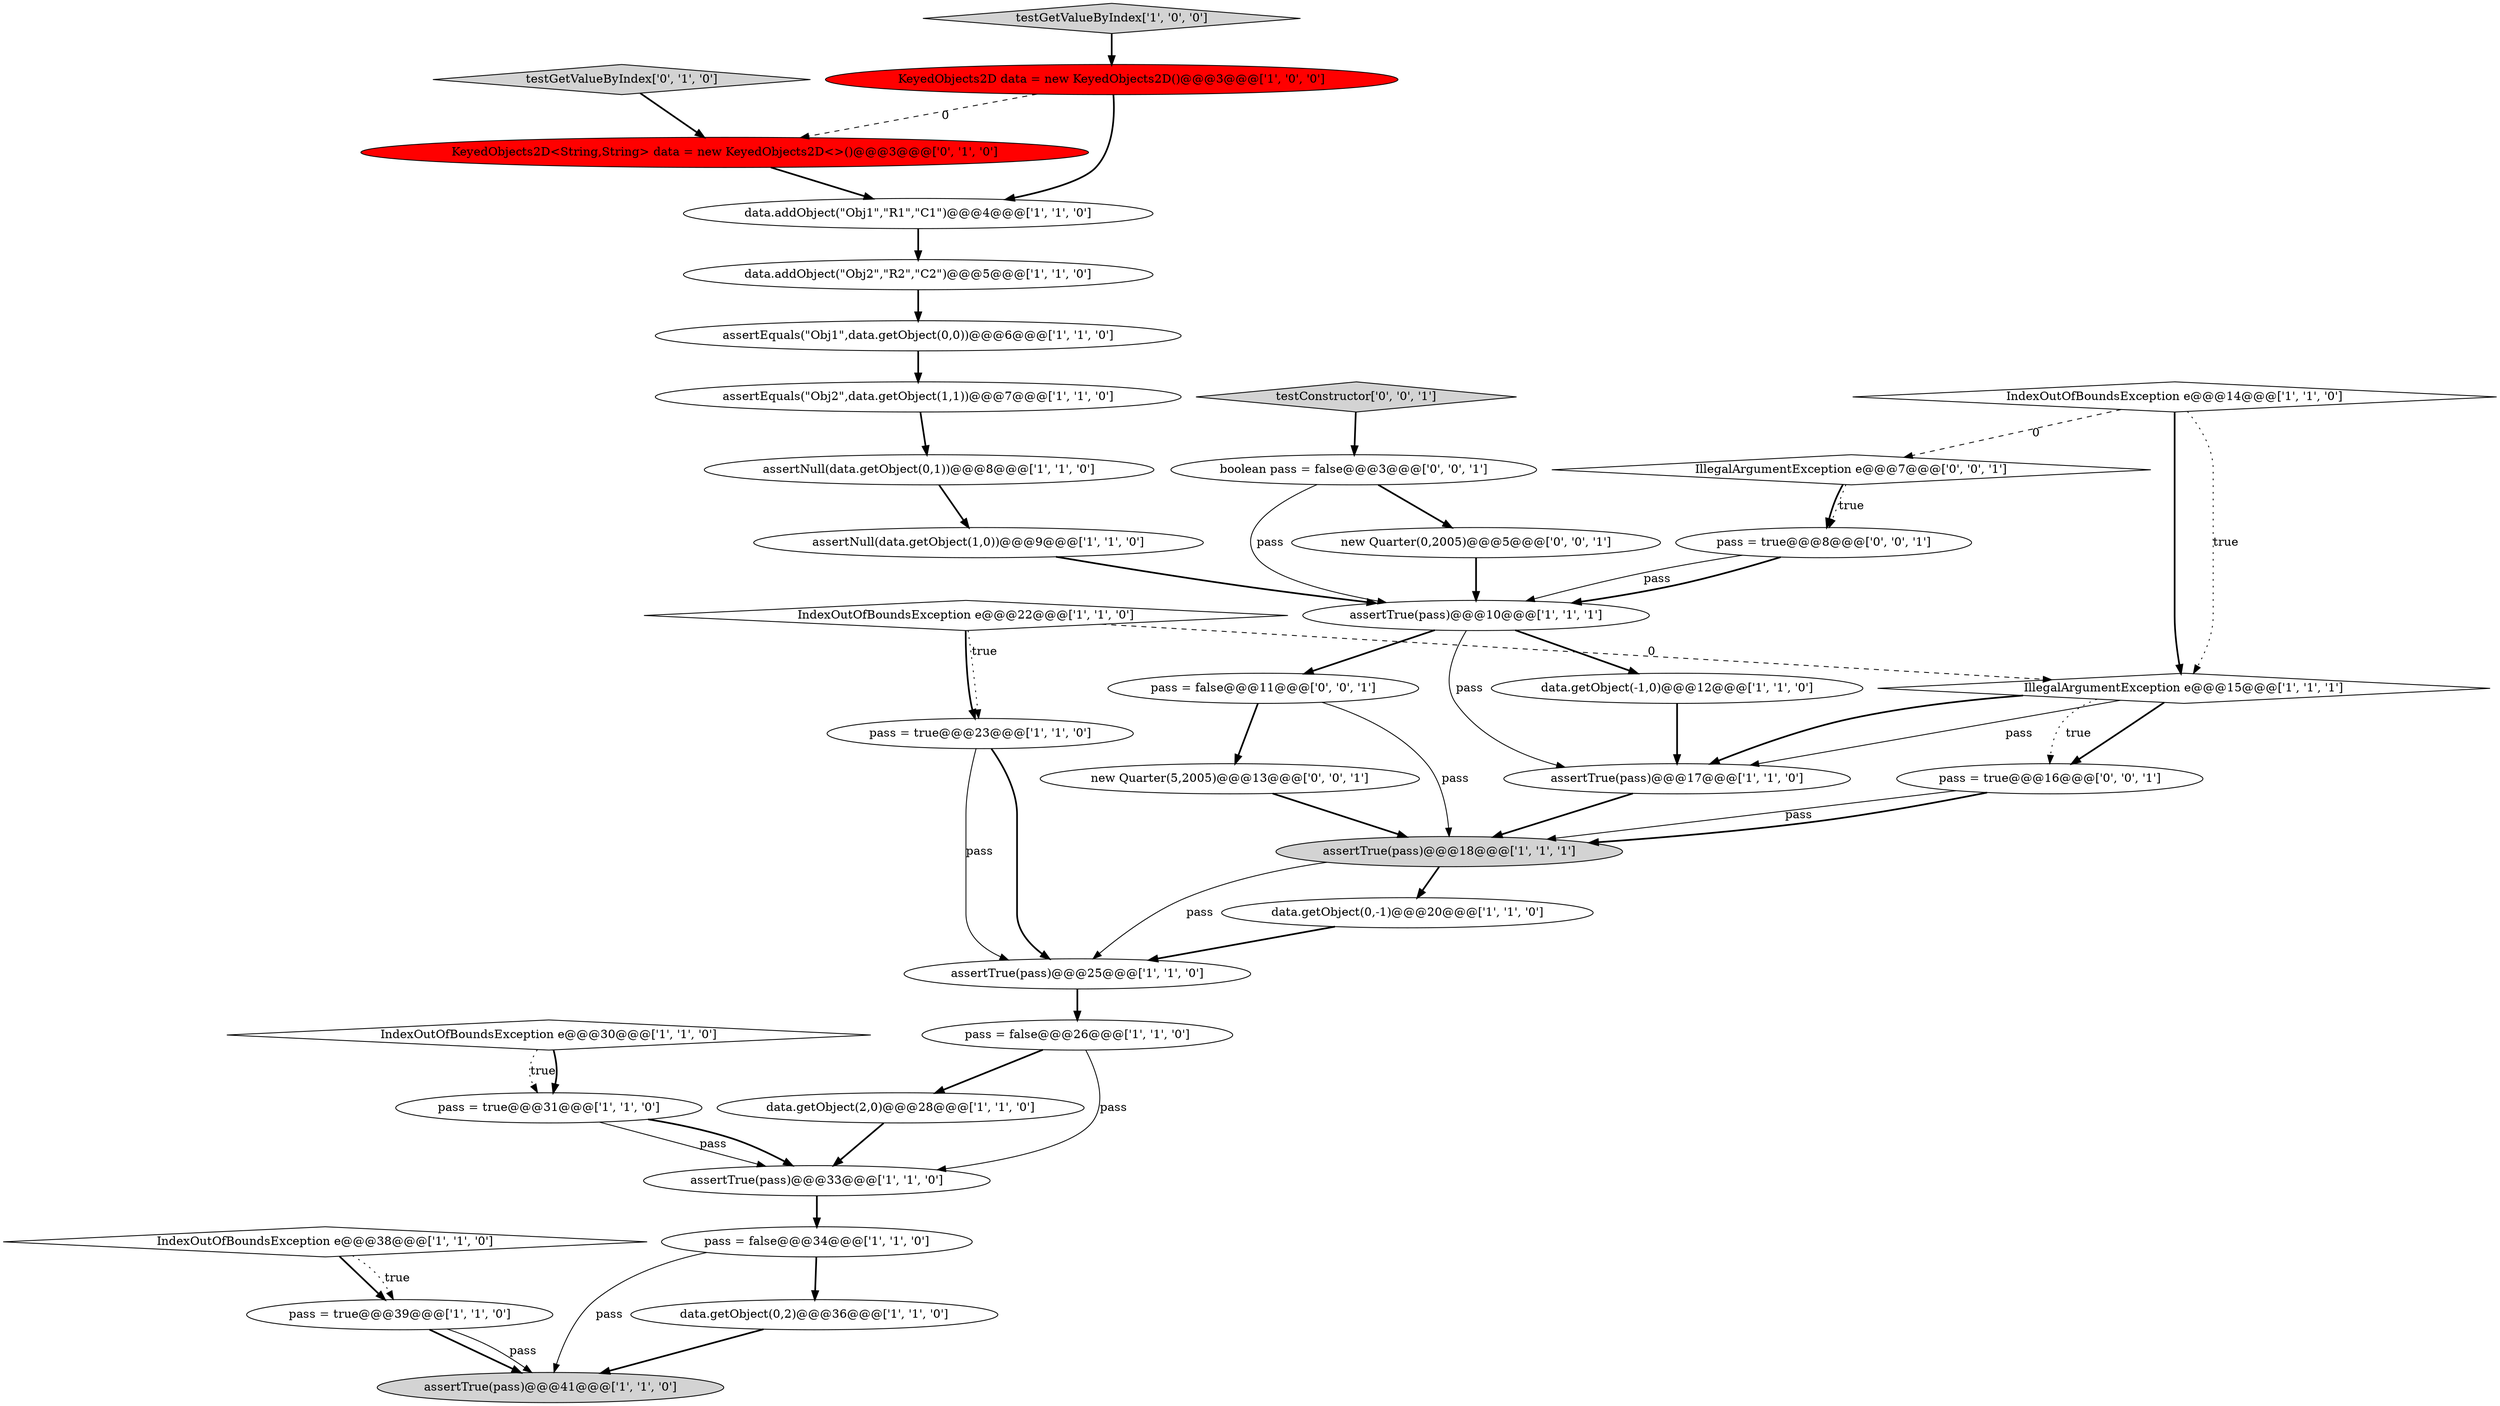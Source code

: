 digraph {
30 [style = filled, label = "new Quarter(0,2005)@@@5@@@['0', '0', '1']", fillcolor = white, shape = ellipse image = "AAA0AAABBB3BBB"];
23 [style = filled, label = "assertNull(data.getObject(1,0))@@@9@@@['1', '1', '0']", fillcolor = white, shape = ellipse image = "AAA0AAABBB1BBB"];
24 [style = filled, label = "IndexOutOfBoundsException e@@@30@@@['1', '1', '0']", fillcolor = white, shape = diamond image = "AAA0AAABBB1BBB"];
7 [style = filled, label = "IllegalArgumentException e@@@15@@@['1', '1', '1']", fillcolor = white, shape = diamond image = "AAA0AAABBB1BBB"];
2 [style = filled, label = "assertTrue(pass)@@@18@@@['1', '1', '1']", fillcolor = lightgray, shape = ellipse image = "AAA0AAABBB1BBB"];
33 [style = filled, label = "boolean pass = false@@@3@@@['0', '0', '1']", fillcolor = white, shape = ellipse image = "AAA0AAABBB3BBB"];
37 [style = filled, label = "new Quarter(5,2005)@@@13@@@['0', '0', '1']", fillcolor = white, shape = ellipse image = "AAA0AAABBB3BBB"];
28 [style = filled, label = "testGetValueByIndex['0', '1', '0']", fillcolor = lightgray, shape = diamond image = "AAA0AAABBB2BBB"];
18 [style = filled, label = "testGetValueByIndex['1', '0', '0']", fillcolor = lightgray, shape = diamond image = "AAA0AAABBB1BBB"];
20 [style = filled, label = "assertEquals(\"Obj1\",data.getObject(0,0))@@@6@@@['1', '1', '0']", fillcolor = white, shape = ellipse image = "AAA0AAABBB1BBB"];
13 [style = filled, label = "data.getObject(-1,0)@@@12@@@['1', '1', '0']", fillcolor = white, shape = ellipse image = "AAA0AAABBB1BBB"];
22 [style = filled, label = "IndexOutOfBoundsException e@@@14@@@['1', '1', '0']", fillcolor = white, shape = diamond image = "AAA0AAABBB1BBB"];
4 [style = filled, label = "pass = true@@@39@@@['1', '1', '0']", fillcolor = white, shape = ellipse image = "AAA0AAABBB1BBB"];
27 [style = filled, label = "KeyedObjects2D data = new KeyedObjects2D()@@@3@@@['1', '0', '0']", fillcolor = red, shape = ellipse image = "AAA1AAABBB1BBB"];
8 [style = filled, label = "assertTrue(pass)@@@25@@@['1', '1', '0']", fillcolor = white, shape = ellipse image = "AAA0AAABBB1BBB"];
35 [style = filled, label = "testConstructor['0', '0', '1']", fillcolor = lightgray, shape = diamond image = "AAA0AAABBB3BBB"];
17 [style = filled, label = "assertTrue(pass)@@@41@@@['1', '1', '0']", fillcolor = lightgray, shape = ellipse image = "AAA0AAABBB1BBB"];
19 [style = filled, label = "assertTrue(pass)@@@17@@@['1', '1', '0']", fillcolor = white, shape = ellipse image = "AAA0AAABBB1BBB"];
16 [style = filled, label = "data.getObject(2,0)@@@28@@@['1', '1', '0']", fillcolor = white, shape = ellipse image = "AAA0AAABBB1BBB"];
10 [style = filled, label = "IndexOutOfBoundsException e@@@38@@@['1', '1', '0']", fillcolor = white, shape = diamond image = "AAA0AAABBB1BBB"];
11 [style = filled, label = "data.addObject(\"Obj2\",\"R2\",\"C2\")@@@5@@@['1', '1', '0']", fillcolor = white, shape = ellipse image = "AAA0AAABBB1BBB"];
14 [style = filled, label = "pass = false@@@26@@@['1', '1', '0']", fillcolor = white, shape = ellipse image = "AAA0AAABBB1BBB"];
5 [style = filled, label = "assertEquals(\"Obj2\",data.getObject(1,1))@@@7@@@['1', '1', '0']", fillcolor = white, shape = ellipse image = "AAA0AAABBB1BBB"];
31 [style = filled, label = "pass = true@@@8@@@['0', '0', '1']", fillcolor = white, shape = ellipse image = "AAA0AAABBB3BBB"];
12 [style = filled, label = "data.getObject(0,2)@@@36@@@['1', '1', '0']", fillcolor = white, shape = ellipse image = "AAA0AAABBB1BBB"];
3 [style = filled, label = "IndexOutOfBoundsException e@@@22@@@['1', '1', '0']", fillcolor = white, shape = diamond image = "AAA0AAABBB1BBB"];
21 [style = filled, label = "pass = true@@@23@@@['1', '1', '0']", fillcolor = white, shape = ellipse image = "AAA0AAABBB1BBB"];
6 [style = filled, label = "data.getObject(0,-1)@@@20@@@['1', '1', '0']", fillcolor = white, shape = ellipse image = "AAA0AAABBB1BBB"];
1 [style = filled, label = "pass = false@@@34@@@['1', '1', '0']", fillcolor = white, shape = ellipse image = "AAA0AAABBB1BBB"];
25 [style = filled, label = "pass = true@@@31@@@['1', '1', '0']", fillcolor = white, shape = ellipse image = "AAA0AAABBB1BBB"];
15 [style = filled, label = "assertTrue(pass)@@@33@@@['1', '1', '0']", fillcolor = white, shape = ellipse image = "AAA0AAABBB1BBB"];
32 [style = filled, label = "pass = true@@@16@@@['0', '0', '1']", fillcolor = white, shape = ellipse image = "AAA0AAABBB3BBB"];
36 [style = filled, label = "pass = false@@@11@@@['0', '0', '1']", fillcolor = white, shape = ellipse image = "AAA0AAABBB3BBB"];
34 [style = filled, label = "IllegalArgumentException e@@@7@@@['0', '0', '1']", fillcolor = white, shape = diamond image = "AAA0AAABBB3BBB"];
26 [style = filled, label = "assertNull(data.getObject(0,1))@@@8@@@['1', '1', '0']", fillcolor = white, shape = ellipse image = "AAA0AAABBB1BBB"];
29 [style = filled, label = "KeyedObjects2D<String,String> data = new KeyedObjects2D<>()@@@3@@@['0', '1', '0']", fillcolor = red, shape = ellipse image = "AAA1AAABBB2BBB"];
0 [style = filled, label = "data.addObject(\"Obj1\",\"R1\",\"C1\")@@@4@@@['1', '1', '0']", fillcolor = white, shape = ellipse image = "AAA0AAABBB1BBB"];
9 [style = filled, label = "assertTrue(pass)@@@10@@@['1', '1', '1']", fillcolor = white, shape = ellipse image = "AAA0AAABBB1BBB"];
14->16 [style = bold, label=""];
28->29 [style = bold, label=""];
11->20 [style = bold, label=""];
16->15 [style = bold, label=""];
7->32 [style = bold, label=""];
21->8 [style = solid, label="pass"];
4->17 [style = bold, label=""];
32->2 [style = solid, label="pass"];
14->15 [style = solid, label="pass"];
27->0 [style = bold, label=""];
25->15 [style = solid, label="pass"];
36->2 [style = solid, label="pass"];
24->25 [style = dotted, label="true"];
31->9 [style = bold, label=""];
2->6 [style = bold, label=""];
3->7 [style = dashed, label="0"];
9->19 [style = solid, label="pass"];
22->7 [style = dotted, label="true"];
12->17 [style = bold, label=""];
29->0 [style = bold, label=""];
21->8 [style = bold, label=""];
35->33 [style = bold, label=""];
5->26 [style = bold, label=""];
8->14 [style = bold, label=""];
0->11 [style = bold, label=""];
9->36 [style = bold, label=""];
34->31 [style = bold, label=""];
2->8 [style = solid, label="pass"];
30->9 [style = bold, label=""];
19->2 [style = bold, label=""];
22->34 [style = dashed, label="0"];
31->9 [style = solid, label="pass"];
32->2 [style = bold, label=""];
22->7 [style = bold, label=""];
20->5 [style = bold, label=""];
27->29 [style = dashed, label="0"];
13->19 [style = bold, label=""];
34->31 [style = dotted, label="true"];
7->19 [style = solid, label="pass"];
18->27 [style = bold, label=""];
4->17 [style = solid, label="pass"];
3->21 [style = dotted, label="true"];
24->25 [style = bold, label=""];
26->23 [style = bold, label=""];
6->8 [style = bold, label=""];
1->12 [style = bold, label=""];
10->4 [style = bold, label=""];
25->15 [style = bold, label=""];
33->30 [style = bold, label=""];
3->21 [style = bold, label=""];
37->2 [style = bold, label=""];
36->37 [style = bold, label=""];
10->4 [style = dotted, label="true"];
1->17 [style = solid, label="pass"];
33->9 [style = solid, label="pass"];
23->9 [style = bold, label=""];
7->19 [style = bold, label=""];
7->32 [style = dotted, label="true"];
9->13 [style = bold, label=""];
15->1 [style = bold, label=""];
}
